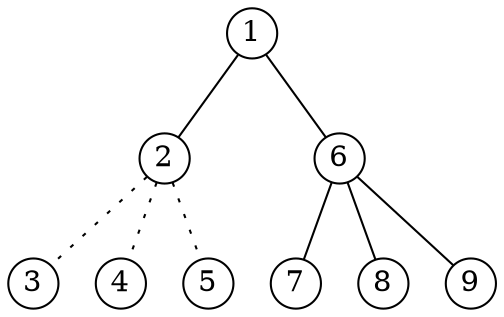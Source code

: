 strict graph G {
    node [shape=circle height=0.1 margin=0.01];
  edge [len=0.25];
    1 -- 2;
    2 -- 3 [style=dotted];
    2 -- 4 [style=dotted];
    2 -- 5 [style=dotted];
    1 -- 6;
    6 -- 7;
    6 -- 8; //[style=dotted];
    6 -- 9;
}